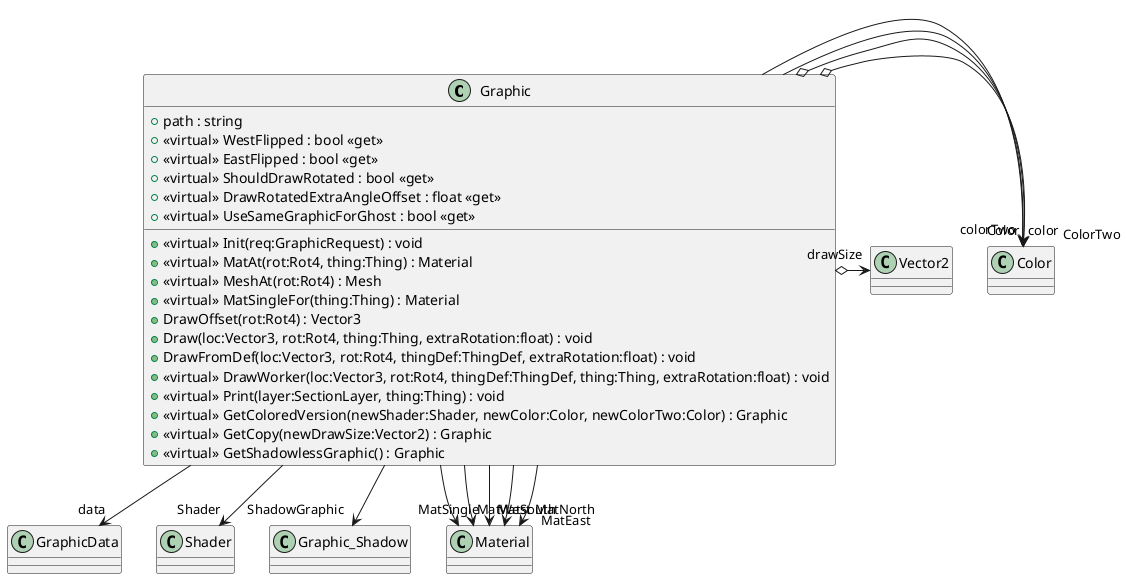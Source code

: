 @startuml
class Graphic {
    + path : string
    + <<virtual>> WestFlipped : bool <<get>>
    + <<virtual>> EastFlipped : bool <<get>>
    + <<virtual>> ShouldDrawRotated : bool <<get>>
    + <<virtual>> DrawRotatedExtraAngleOffset : float <<get>>
    + <<virtual>> UseSameGraphicForGhost : bool <<get>>
    + <<virtual>> Init(req:GraphicRequest) : void
    + <<virtual>> MatAt(rot:Rot4, thing:Thing) : Material
    + <<virtual>> MeshAt(rot:Rot4) : Mesh
    + <<virtual>> MatSingleFor(thing:Thing) : Material
    + DrawOffset(rot:Rot4) : Vector3
    + Draw(loc:Vector3, rot:Rot4, thing:Thing, extraRotation:float) : void
    + DrawFromDef(loc:Vector3, rot:Rot4, thingDef:ThingDef, extraRotation:float) : void
    + <<virtual>> DrawWorker(loc:Vector3, rot:Rot4, thingDef:ThingDef, thing:Thing, extraRotation:float) : void
    + <<virtual>> Print(layer:SectionLayer, thing:Thing) : void
    + <<virtual>> GetColoredVersion(newShader:Shader, newColor:Color, newColorTwo:Color) : Graphic
    + <<virtual>> GetCopy(newDrawSize:Vector2) : Graphic
    + <<virtual>> GetShadowlessGraphic() : Graphic
}
Graphic --> "data" GraphicData
Graphic o-> "color" Color
Graphic o-> "colorTwo" Color
Graphic o-> "drawSize" Vector2
Graphic --> "Shader" Shader
Graphic --> "ShadowGraphic" Graphic_Shadow
Graphic --> "Color" Color
Graphic --> "ColorTwo" Color
Graphic --> "MatSingle" Material
Graphic --> "MatWest" Material
Graphic --> "MatSouth" Material
Graphic --> "MatEast" Material
Graphic --> "MatNorth" Material
@enduml
